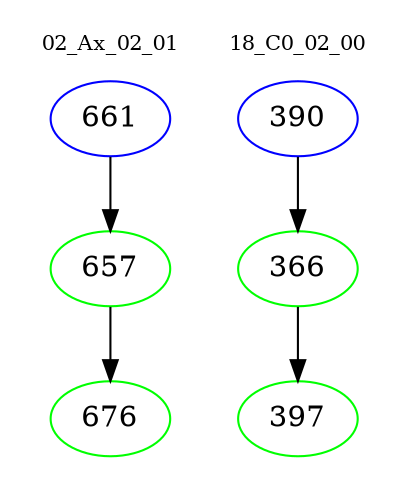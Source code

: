 digraph{
subgraph cluster_0 {
color = white
label = "02_Ax_02_01";
fontsize=10;
T0_661 [label="661", color="blue"]
T0_661 -> T0_657 [color="black"]
T0_657 [label="657", color="green"]
T0_657 -> T0_676 [color="black"]
T0_676 [label="676", color="green"]
}
subgraph cluster_1 {
color = white
label = "18_C0_02_00";
fontsize=10;
T1_390 [label="390", color="blue"]
T1_390 -> T1_366 [color="black"]
T1_366 [label="366", color="green"]
T1_366 -> T1_397 [color="black"]
T1_397 [label="397", color="green"]
}
}
